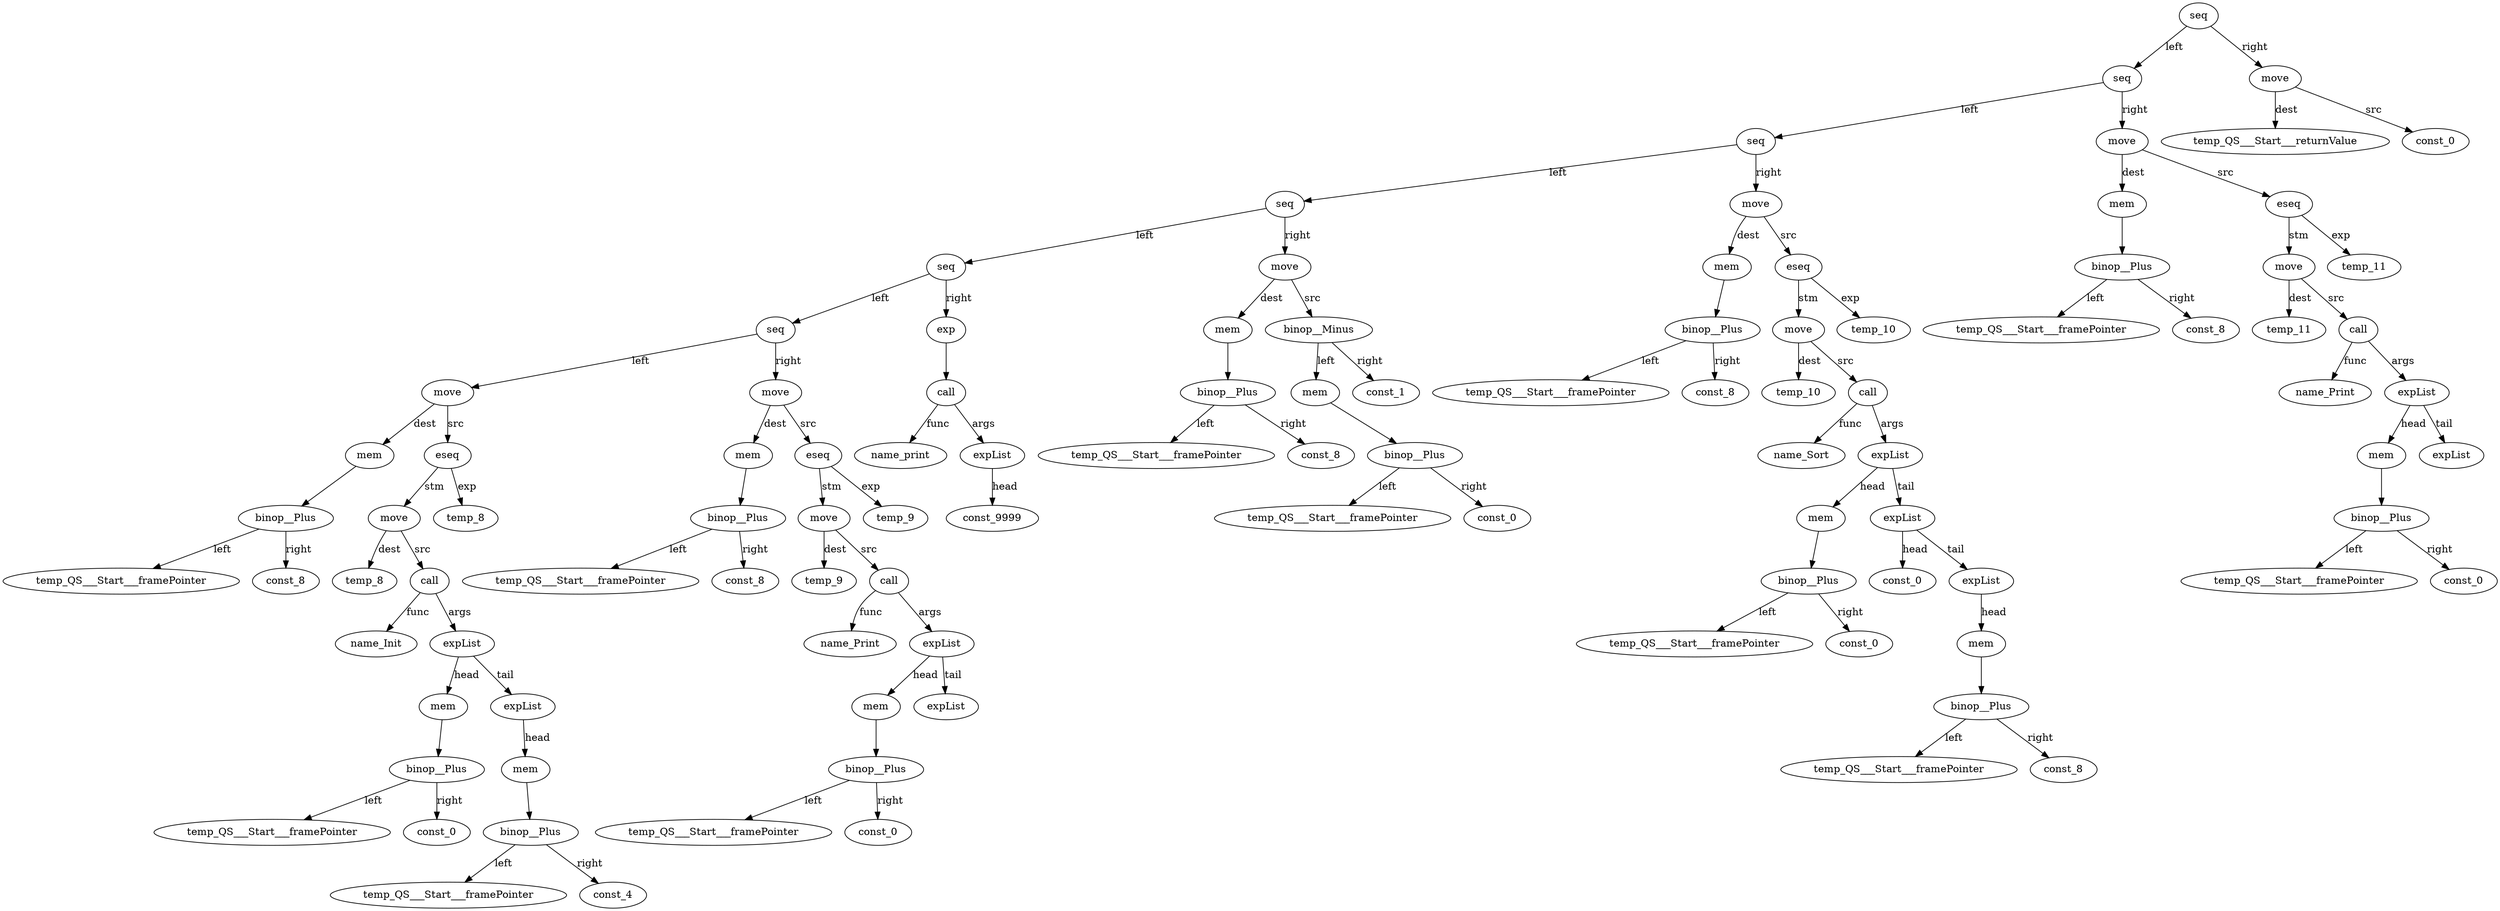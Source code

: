 digraph {
temp_QS___Start___framePointer__id_0 [ label="temp_QS___Start___framePointer" ]; 
const_8__id_1 [ label="const_8" ]; 
binop__Plus__id_2 [ label="binop__Plus" ]; 
binop__Plus__id_2 -> const_8__id_1 [ label="right"] ; 
binop__Plus__id_2 -> temp_QS___Start___framePointer__id_0 [ label="left"] ; 
mem__id_3 [ label="mem" ]; 
mem__id_3 -> binop__Plus__id_2 ; 
temp_8__id_4 [ label="temp_8" ]; 
name_Init__id_5 [ label="name_Init" ]; 
temp_QS___Start___framePointer__id_6 [ label="temp_QS___Start___framePointer" ]; 
const_0__id_7 [ label="const_0" ]; 
binop__Plus__id_8 [ label="binop__Plus" ]; 
binop__Plus__id_8 -> const_0__id_7 [ label="right"] ; 
binop__Plus__id_8 -> temp_QS___Start___framePointer__id_6 [ label="left"] ; 
mem__id_9 [ label="mem" ]; 
mem__id_9 -> binop__Plus__id_8 ; 
temp_QS___Start___framePointer__id_10 [ label="temp_QS___Start___framePointer" ]; 
const_4__id_11 [ label="const_4" ]; 
binop__Plus__id_12 [ label="binop__Plus" ]; 
binop__Plus__id_12 -> const_4__id_11 [ label="right"] ; 
binop__Plus__id_12 -> temp_QS___Start___framePointer__id_10 [ label="left"] ; 
mem__id_13 [ label="mem" ]; 
mem__id_13 -> binop__Plus__id_12 ; 
expList__id_14 [ label="expList" ]; 
expList__id_14 -> mem__id_13 [ label="head"] ; 
expList__id_15 [ label="expList" ]; 
expList__id_15 -> mem__id_9 [ label="head"] ; 
expList__id_15 -> expList__id_14 [ label="tail"] ; 
call__id_16 [ label="call" ]; 
call__id_16 -> name_Init__id_5 [ label="func"] ; 
call__id_16 -> expList__id_15 [ label="args"] ; 
move__id_17 [ label="move" ]; 
move__id_17 -> temp_8__id_4 [ label="dest"] ; 
move__id_17 -> call__id_16 [ label="src"] ; 
temp_8__id_18 [ label="temp_8" ]; 
eseq__id_19 [ label="eseq" ]; 
eseq__id_19 -> temp_8__id_18 [ label="exp"] ; 
eseq__id_19 -> move__id_17 [ label="stm"] ; 
move__id_20 [ label="move" ]; 
move__id_20 -> mem__id_3 [ label="dest"] ; 
move__id_20 -> eseq__id_19 [ label="src"] ; 
temp_QS___Start___framePointer__id_21 [ label="temp_QS___Start___framePointer" ]; 
const_8__id_22 [ label="const_8" ]; 
binop__Plus__id_23 [ label="binop__Plus" ]; 
binop__Plus__id_23 -> const_8__id_22 [ label="right"] ; 
binop__Plus__id_23 -> temp_QS___Start___framePointer__id_21 [ label="left"] ; 
mem__id_24 [ label="mem" ]; 
mem__id_24 -> binop__Plus__id_23 ; 
temp_9__id_25 [ label="temp_9" ]; 
name_Print__id_26 [ label="name_Print" ]; 
temp_QS___Start___framePointer__id_27 [ label="temp_QS___Start___framePointer" ]; 
const_0__id_28 [ label="const_0" ]; 
binop__Plus__id_29 [ label="binop__Plus" ]; 
binop__Plus__id_29 -> const_0__id_28 [ label="right"] ; 
binop__Plus__id_29 -> temp_QS___Start___framePointer__id_27 [ label="left"] ; 
mem__id_30 [ label="mem" ]; 
mem__id_30 -> binop__Plus__id_29 ; 
expList__id_31 [ label="expList" ]; 
expList__id_32 [ label="expList" ]; 
expList__id_32 -> mem__id_30 [ label="head"] ; 
expList__id_32 -> expList__id_31 [ label="tail"] ; 
call__id_33 [ label="call" ]; 
call__id_33 -> name_Print__id_26 [ label="func"] ; 
call__id_33 -> expList__id_32 [ label="args"] ; 
move__id_34 [ label="move" ]; 
move__id_34 -> temp_9__id_25 [ label="dest"] ; 
move__id_34 -> call__id_33 [ label="src"] ; 
temp_9__id_35 [ label="temp_9" ]; 
eseq__id_36 [ label="eseq" ]; 
eseq__id_36 -> temp_9__id_35 [ label="exp"] ; 
eseq__id_36 -> move__id_34 [ label="stm"] ; 
move__id_37 [ label="move" ]; 
move__id_37 -> mem__id_24 [ label="dest"] ; 
move__id_37 -> eseq__id_36 [ label="src"] ; 
seq__id_38 [ label="seq" ]; 
seq__id_38 -> move__id_20 [ label="left"] ; 
seq__id_38 -> move__id_37 [ label="right"] ; 
name_print__id_39 [ label="name_print" ]; 
const_9999__id_40 [ label="const_9999" ]; 
expList__id_41 [ label="expList" ]; 
expList__id_41 -> const_9999__id_40 [ label="head"] ; 
call__id_42 [ label="call" ]; 
call__id_42 -> name_print__id_39 [ label="func"] ; 
call__id_42 -> expList__id_41 [ label="args"] ; 
exp__id_43 [ label="exp" ]; 
exp__id_43 -> call__id_42 ; 
seq__id_44 [ label="seq" ]; 
seq__id_44 -> seq__id_38 [ label="left"] ; 
seq__id_44 -> exp__id_43 [ label="right"] ; 
temp_QS___Start___framePointer__id_45 [ label="temp_QS___Start___framePointer" ]; 
const_8__id_46 [ label="const_8" ]; 
binop__Plus__id_47 [ label="binop__Plus" ]; 
binop__Plus__id_47 -> const_8__id_46 [ label="right"] ; 
binop__Plus__id_47 -> temp_QS___Start___framePointer__id_45 [ label="left"] ; 
mem__id_48 [ label="mem" ]; 
mem__id_48 -> binop__Plus__id_47 ; 
temp_QS___Start___framePointer__id_49 [ label="temp_QS___Start___framePointer" ]; 
const_0__id_50 [ label="const_0" ]; 
binop__Plus__id_51 [ label="binop__Plus" ]; 
binop__Plus__id_51 -> const_0__id_50 [ label="right"] ; 
binop__Plus__id_51 -> temp_QS___Start___framePointer__id_49 [ label="left"] ; 
mem__id_52 [ label="mem" ]; 
mem__id_52 -> binop__Plus__id_51 ; 
const_1__id_53 [ label="const_1" ]; 
binop__Minus__id_54 [ label="binop__Minus" ]; 
binop__Minus__id_54 -> const_1__id_53 [ label="right"] ; 
binop__Minus__id_54 -> mem__id_52 [ label="left"] ; 
move__id_55 [ label="move" ]; 
move__id_55 -> mem__id_48 [ label="dest"] ; 
move__id_55 -> binop__Minus__id_54 [ label="src"] ; 
seq__id_56 [ label="seq" ]; 
seq__id_56 -> seq__id_44 [ label="left"] ; 
seq__id_56 -> move__id_55 [ label="right"] ; 
temp_QS___Start___framePointer__id_57 [ label="temp_QS___Start___framePointer" ]; 
const_8__id_58 [ label="const_8" ]; 
binop__Plus__id_59 [ label="binop__Plus" ]; 
binop__Plus__id_59 -> const_8__id_58 [ label="right"] ; 
binop__Plus__id_59 -> temp_QS___Start___framePointer__id_57 [ label="left"] ; 
mem__id_60 [ label="mem" ]; 
mem__id_60 -> binop__Plus__id_59 ; 
temp_10__id_61 [ label="temp_10" ]; 
name_Sort__id_62 [ label="name_Sort" ]; 
temp_QS___Start___framePointer__id_63 [ label="temp_QS___Start___framePointer" ]; 
const_0__id_64 [ label="const_0" ]; 
binop__Plus__id_65 [ label="binop__Plus" ]; 
binop__Plus__id_65 -> const_0__id_64 [ label="right"] ; 
binop__Plus__id_65 -> temp_QS___Start___framePointer__id_63 [ label="left"] ; 
mem__id_66 [ label="mem" ]; 
mem__id_66 -> binop__Plus__id_65 ; 
const_0__id_67 [ label="const_0" ]; 
temp_QS___Start___framePointer__id_68 [ label="temp_QS___Start___framePointer" ]; 
const_8__id_69 [ label="const_8" ]; 
binop__Plus__id_70 [ label="binop__Plus" ]; 
binop__Plus__id_70 -> const_8__id_69 [ label="right"] ; 
binop__Plus__id_70 -> temp_QS___Start___framePointer__id_68 [ label="left"] ; 
mem__id_71 [ label="mem" ]; 
mem__id_71 -> binop__Plus__id_70 ; 
expList__id_72 [ label="expList" ]; 
expList__id_72 -> mem__id_71 [ label="head"] ; 
expList__id_73 [ label="expList" ]; 
expList__id_73 -> const_0__id_67 [ label="head"] ; 
expList__id_73 -> expList__id_72 [ label="tail"] ; 
expList__id_74 [ label="expList" ]; 
expList__id_74 -> mem__id_66 [ label="head"] ; 
expList__id_74 -> expList__id_73 [ label="tail"] ; 
call__id_75 [ label="call" ]; 
call__id_75 -> name_Sort__id_62 [ label="func"] ; 
call__id_75 -> expList__id_74 [ label="args"] ; 
move__id_76 [ label="move" ]; 
move__id_76 -> temp_10__id_61 [ label="dest"] ; 
move__id_76 -> call__id_75 [ label="src"] ; 
temp_10__id_77 [ label="temp_10" ]; 
eseq__id_78 [ label="eseq" ]; 
eseq__id_78 -> temp_10__id_77 [ label="exp"] ; 
eseq__id_78 -> move__id_76 [ label="stm"] ; 
move__id_79 [ label="move" ]; 
move__id_79 -> mem__id_60 [ label="dest"] ; 
move__id_79 -> eseq__id_78 [ label="src"] ; 
seq__id_80 [ label="seq" ]; 
seq__id_80 -> seq__id_56 [ label="left"] ; 
seq__id_80 -> move__id_79 [ label="right"] ; 
temp_QS___Start___framePointer__id_81 [ label="temp_QS___Start___framePointer" ]; 
const_8__id_82 [ label="const_8" ]; 
binop__Plus__id_83 [ label="binop__Plus" ]; 
binop__Plus__id_83 -> const_8__id_82 [ label="right"] ; 
binop__Plus__id_83 -> temp_QS___Start___framePointer__id_81 [ label="left"] ; 
mem__id_84 [ label="mem" ]; 
mem__id_84 -> binop__Plus__id_83 ; 
temp_11__id_85 [ label="temp_11" ]; 
name_Print__id_86 [ label="name_Print" ]; 
temp_QS___Start___framePointer__id_87 [ label="temp_QS___Start___framePointer" ]; 
const_0__id_88 [ label="const_0" ]; 
binop__Plus__id_89 [ label="binop__Plus" ]; 
binop__Plus__id_89 -> const_0__id_88 [ label="right"] ; 
binop__Plus__id_89 -> temp_QS___Start___framePointer__id_87 [ label="left"] ; 
mem__id_90 [ label="mem" ]; 
mem__id_90 -> binop__Plus__id_89 ; 
expList__id_91 [ label="expList" ]; 
expList__id_92 [ label="expList" ]; 
expList__id_92 -> mem__id_90 [ label="head"] ; 
expList__id_92 -> expList__id_91 [ label="tail"] ; 
call__id_93 [ label="call" ]; 
call__id_93 -> name_Print__id_86 [ label="func"] ; 
call__id_93 -> expList__id_92 [ label="args"] ; 
move__id_94 [ label="move" ]; 
move__id_94 -> temp_11__id_85 [ label="dest"] ; 
move__id_94 -> call__id_93 [ label="src"] ; 
temp_11__id_95 [ label="temp_11" ]; 
eseq__id_96 [ label="eseq" ]; 
eseq__id_96 -> temp_11__id_95 [ label="exp"] ; 
eseq__id_96 -> move__id_94 [ label="stm"] ; 
move__id_97 [ label="move" ]; 
move__id_97 -> mem__id_84 [ label="dest"] ; 
move__id_97 -> eseq__id_96 [ label="src"] ; 
seq__id_98 [ label="seq" ]; 
seq__id_98 -> seq__id_80 [ label="left"] ; 
seq__id_98 -> move__id_97 [ label="right"] ; 
temp_QS___Start___returnValue__id_99 [ label="temp_QS___Start___returnValue" ]; 
const_0__id_100 [ label="const_0" ]; 
move__id_101 [ label="move" ]; 
move__id_101 -> temp_QS___Start___returnValue__id_99 [ label="dest"] ; 
move__id_101 -> const_0__id_100 [ label="src"] ; 
seq__id_102 [ label="seq" ]; 
seq__id_102 -> seq__id_98 [ label="left"] ; 
seq__id_102 -> move__id_101 [ label="right"] ; 

}